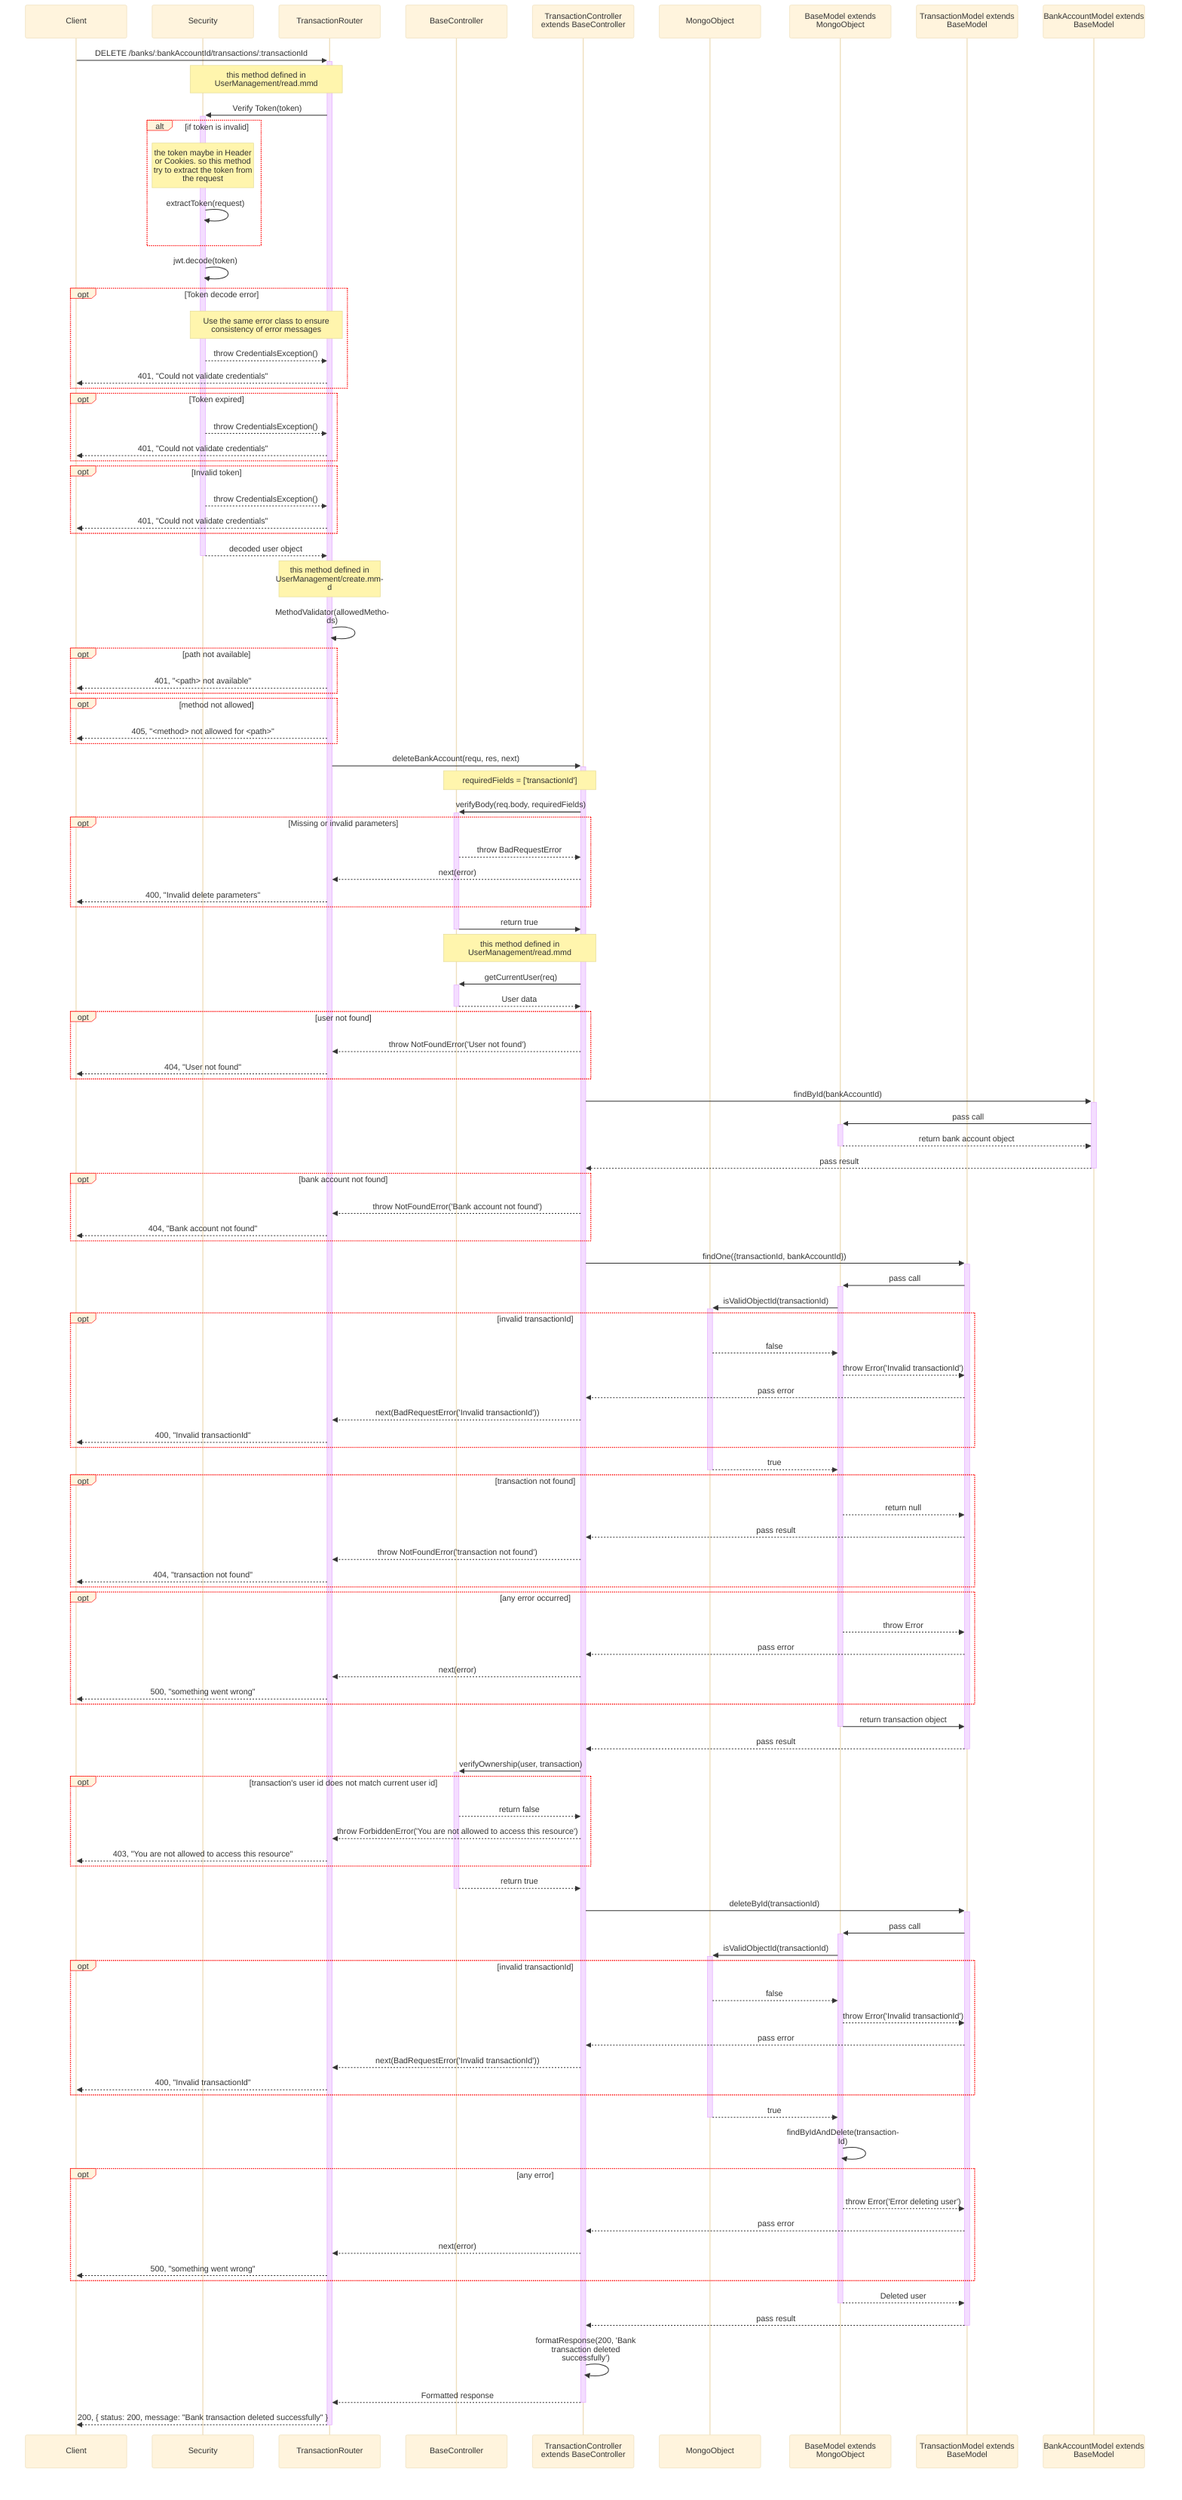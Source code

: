 %%{
    init: {
        "theme":"base",
        "themeVariables": {
            'labelBoxBorderColor': '#ff0000'
        },
        "sequence": { 
            "wrap": true, 
            "width": 200 
        } 
    }
}%%
sequenceDiagram
    participant Client
    participant Sec as Security
    participant Router as TransactionRouter
    participant BaseCont as BaseController
    participant Cont as TransactionController extends BaseController
    participant Mongo as MongoObject
    participant BaseModel as BaseModel extends MongoObject
    participant Model as TransactionModel extends BaseModel
    participant BankModel as BankAccountModel extends BaseModel

    Client->>+Router: DELETE /banks/:bankAccountId/transactions/:transactionId
    Note over Sec, Router: this method defined in UserManagement/read.mmd
    Router->>+Sec: Verify Token(token)
    alt if token is invalid
    Note over Sec: the token maybe in Header or Cookies. so this method try to extract the token from the request
        Sec->>Sec: extractToken(request)
    end
    Sec->>Sec: jwt.decode(token)
    opt Token decode error
        Note over Sec, Router: Use the same error class to ensure consistency of error messages 
        Sec-->>Router: throw CredentialsException()
        Router-->>Client: 401, "Could not validate credentials"
    end
    opt Token expired
        Sec-->>Router: throw CredentialsException()
        Router-->>Client: 401, "Could not validate credentials"
    end
    opt Invalid token
        Sec-->>Router: throw CredentialsException()
        Router-->>Client: 401, "Could not validate credentials"
    end
    Sec-->>-Router: decoded user object
    Note over Router : this method defined in UserManagement/create.mmd
    Router->>Router: MethodValidator(allowedMethods)
    opt path not available
        Router-->>Client: 401, "<path> not available"
    end
    opt method not allowed
        Router-->>Client: 405, "<method> not allowed for <path>"
    end
    Router->>+Cont: deleteBankAccount(requ, res, next)
    Note over Cont, BaseCont: requiredFields = ['transactionId']
    Cont->>+BaseCont: verifyBody(req.body, requiredFields)
    opt Missing or invalid parameters
        BaseCont-->>Cont: throw BadRequestError
        Cont-->>Router: next(error)
        Router-->>Client: 400, "Invalid delete parameters"
    end
    BaseCont->>-Cont: return true
    Note over Cont, BaseCont: this method defined in UserManagement/read.mmd
    Cont->>+BaseCont: getCurrentUser(req)
    BaseCont-->>-Cont: User data
    opt user not found
        Cont-->>Router: throw NotFoundError('User not found')
        Router-->>Client: 404, "User not found"
    end
    Cont->>+BankModel: findById(bankAccountId)
    BankModel->>+BaseModel: pass call
    BaseModel-->>-BankModel: return bank account object
    BankModel-->>-Cont: pass result
    opt bank account not found
        Cont-->>Router: throw NotFoundError('Bank account not found')
        Router-->>Client: 404, "Bank account not found"
    end
    Cont->>+Model: findOne({transactionId, bankAccountId})
    Model->>+BaseModel: pass call
    BaseModel->>+Mongo: isValidObjectId(transactionId)
    opt invalid transactionId 
        Mongo-->>BaseModel: false
        BaseModel-->>Model: throw Error('Invalid transactionId')
        Model-->>Cont: pass error
        Cont-->>Router: next(BadRequestError('Invalid transactionId'))
        Router-->>Client: 400, "Invalid transactionId"
    end
    Mongo-->>-BaseModel: true
    opt transaction not found
        BaseModel-->>Model: return null
        Model-->>Cont: pass result
        Cont-->>Router: throw NotFoundError('transaction not found')
        Router-->>Client: 404, "transaction not found"
    end
    opt any error occurred
        BaseModel-->>Model: throw Error
        Model-->>Cont: pass error
        Cont-->>Router: next(error)
        Router-->>Client: 500, "something went wrong"
    end
    BaseModel->>-Model: return transaction object
    Model-->>-Cont: pass result
    Cont->>+BaseCont: verifyOwnership(user, transaction)
    opt transaction's user id does not match current user id
        BaseCont-->>Cont: return false
        Cont-->>Router: throw ForbiddenError('You are not allowed to access this resource')
        Router-->>Client: 403, "You are not allowed to access this resource"
    end
    BaseCont-->>-Cont: return true
    Cont->>+Model: deleteById(transactionId)
    Model->>+BaseModel: pass call
    BaseModel->>+Mongo: isValidObjectId(transactionId)
    opt invalid transactionId
        Mongo-->>BaseModel: false
        BaseModel-->>Model: throw Error('Invalid transactionId')
        Model-->>Cont: pass error
        Cont-->>Router: next(BadRequestError('Invalid transactionId'))
        Router-->>Client: 400, "Invalid transactionId"
    end
    Mongo-->>-BaseModel: true
    BaseModel->>BaseModel: findByIdAndDelete(transactionId)
    opt any error
        BaseModel-->>Model: throw Error('Error deleting user')
        Model-->>Cont: pass error
        Cont-->>Router: next(error)
        Router-->>Client: 500, "something went wrong"
    end
    BaseModel-->>-Model: Deleted user
    Model-->>-Cont: pass result
    Cont->>Cont: formatResponse(200, 'Bank transaction deleted successfully')
    Cont-->>-Router: Formatted response
    Router-->>-Client: 200, { status: 200, message: "Bank transaction deleted successfully" }